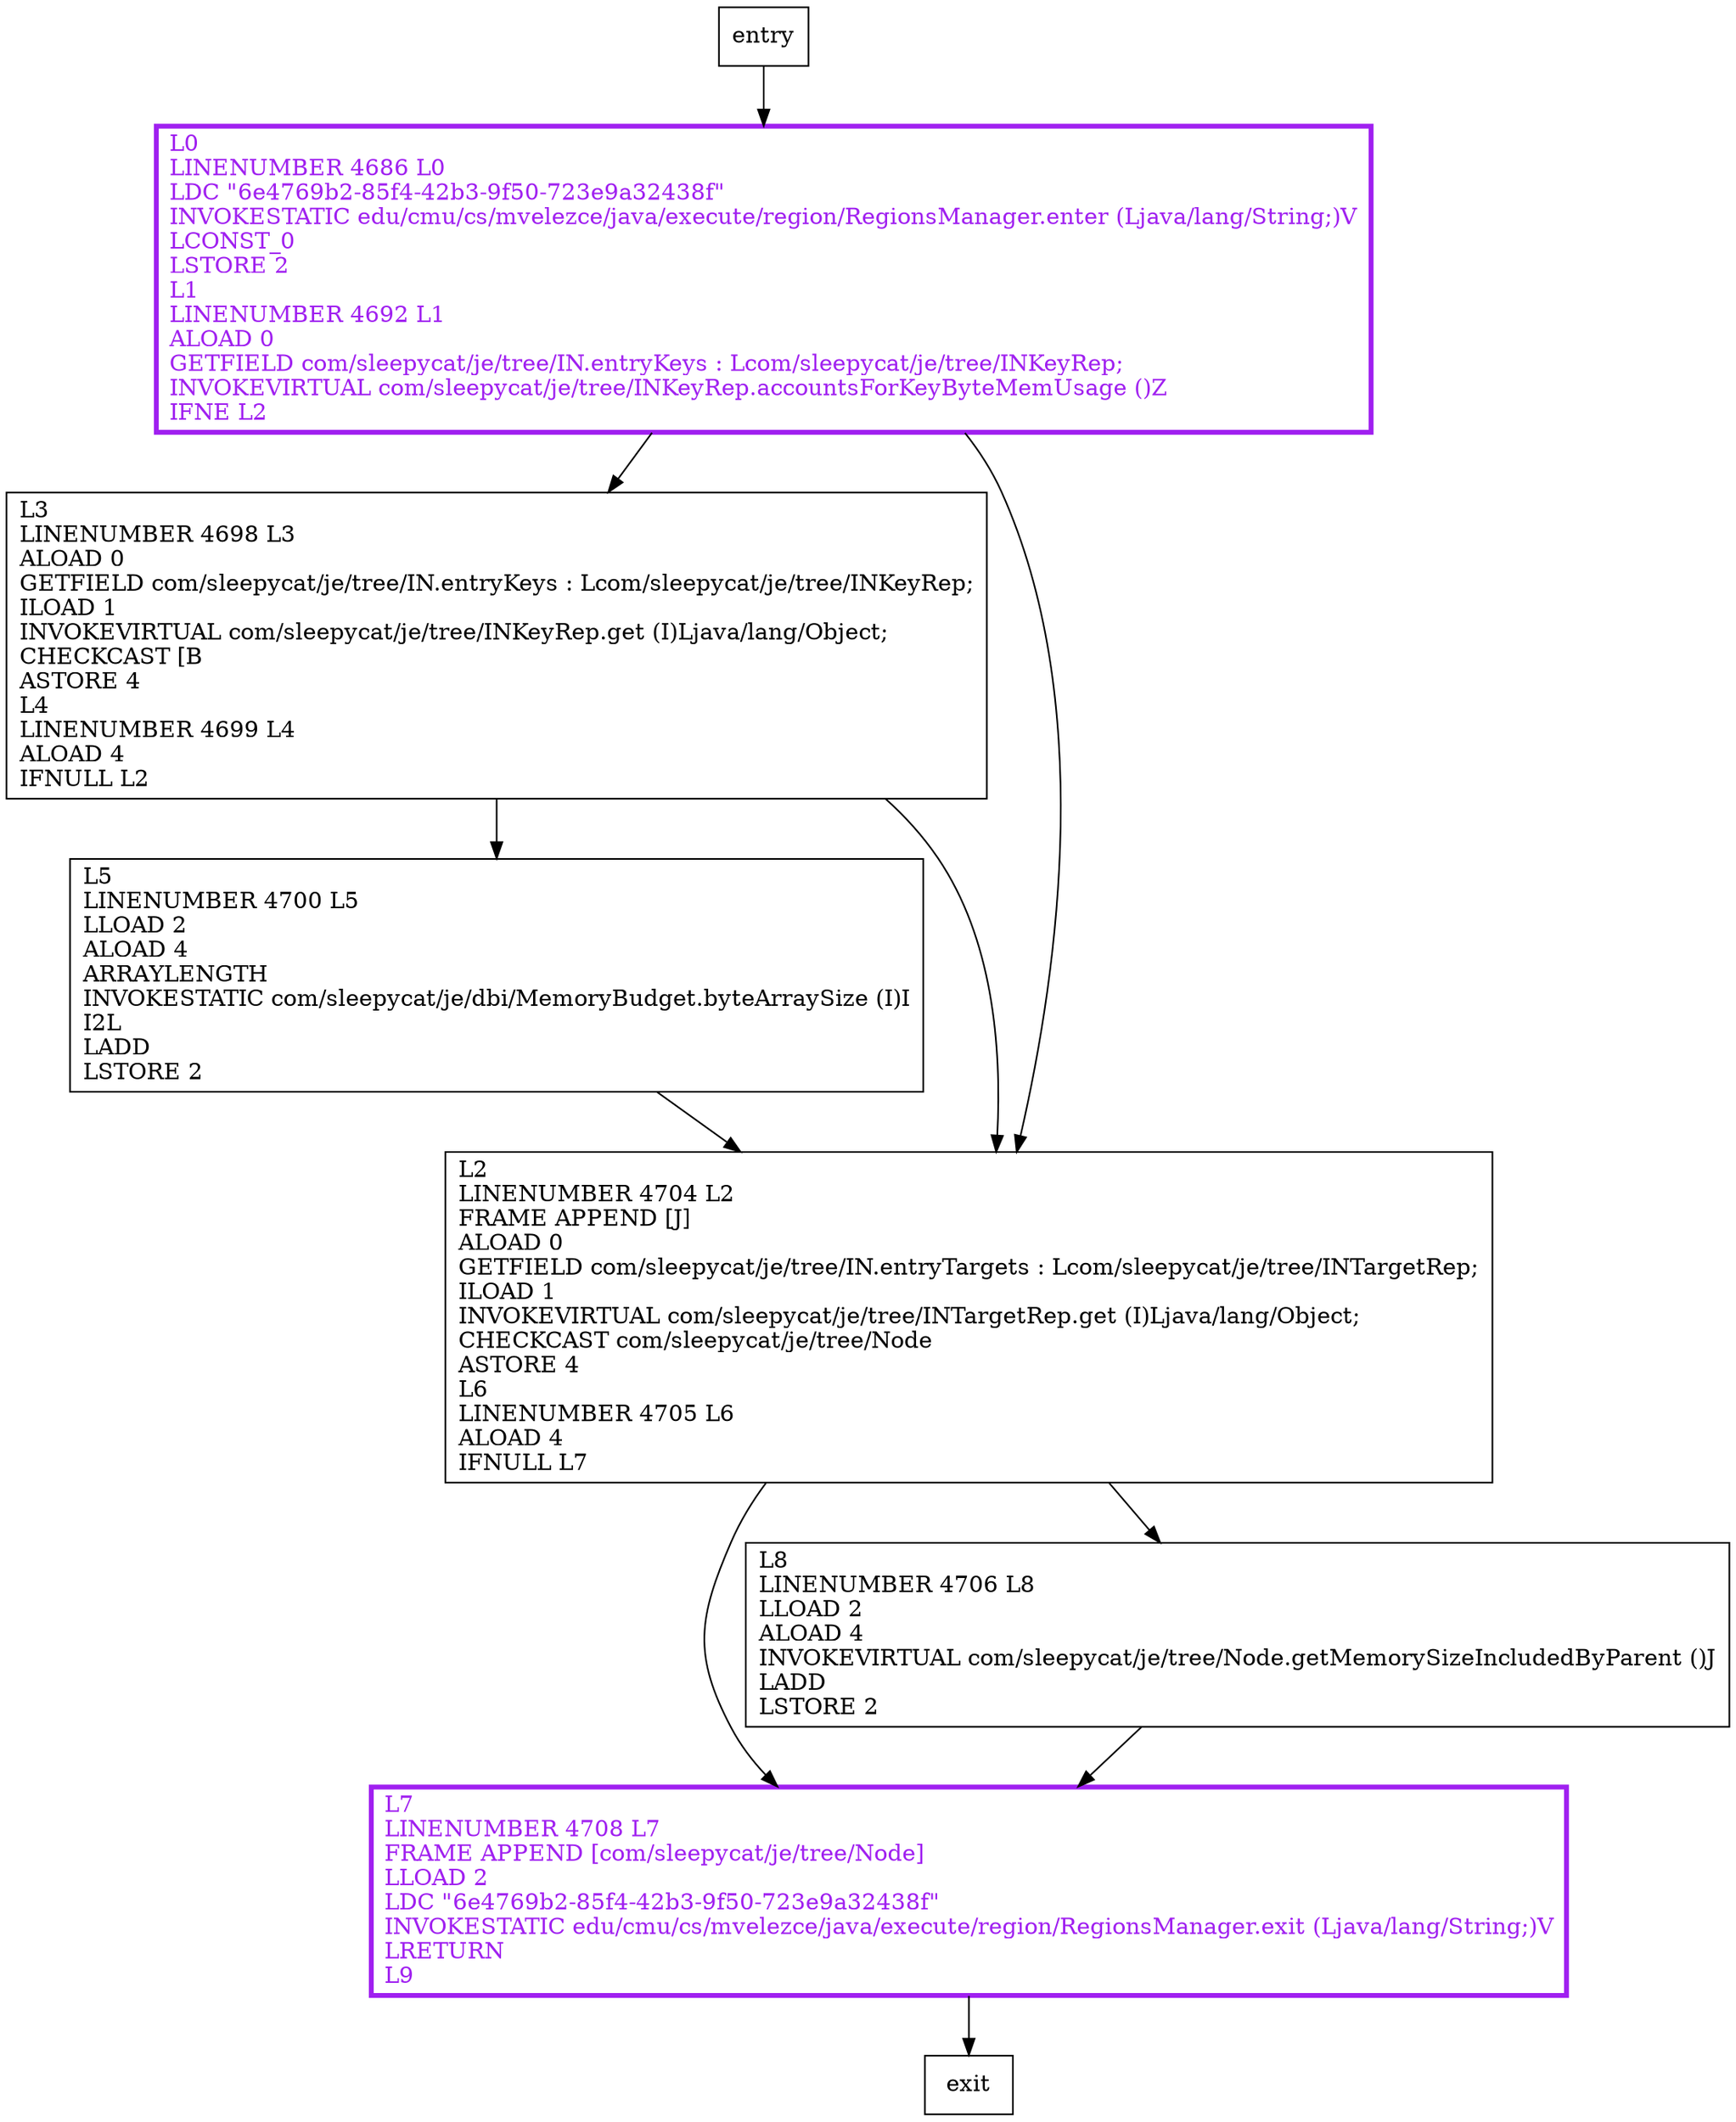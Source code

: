 digraph getEntryInMemorySize {
node [shape=record];
594117596 [label="L5\lLINENUMBER 4700 L5\lLLOAD 2\lALOAD 4\lARRAYLENGTH\lINVOKESTATIC com/sleepycat/je/dbi/MemoryBudget.byteArraySize (I)I\lI2L\lLADD\lLSTORE 2\l"];
58243808 [label="L7\lLINENUMBER 4708 L7\lFRAME APPEND [com/sleepycat/je/tree/Node]\lLLOAD 2\lLDC \"6e4769b2-85f4-42b3-9f50-723e9a32438f\"\lINVOKESTATIC edu/cmu/cs/mvelezce/java/execute/region/RegionsManager.exit (Ljava/lang/String;)V\lLRETURN\lL9\l"];
1932806022 [label="L8\lLINENUMBER 4706 L8\lLLOAD 2\lALOAD 4\lINVOKEVIRTUAL com/sleepycat/je/tree/Node.getMemorySizeIncludedByParent ()J\lLADD\lLSTORE 2\l"];
1414072245 [label="L3\lLINENUMBER 4698 L3\lALOAD 0\lGETFIELD com/sleepycat/je/tree/IN.entryKeys : Lcom/sleepycat/je/tree/INKeyRep;\lILOAD 1\lINVOKEVIRTUAL com/sleepycat/je/tree/INKeyRep.get (I)Ljava/lang/Object;\lCHECKCAST [B\lASTORE 4\lL4\lLINENUMBER 4699 L4\lALOAD 4\lIFNULL L2\l"];
1625689450 [label="L0\lLINENUMBER 4686 L0\lLDC \"6e4769b2-85f4-42b3-9f50-723e9a32438f\"\lINVOKESTATIC edu/cmu/cs/mvelezce/java/execute/region/RegionsManager.enter (Ljava/lang/String;)V\lLCONST_0\lLSTORE 2\lL1\lLINENUMBER 4692 L1\lALOAD 0\lGETFIELD com/sleepycat/je/tree/IN.entryKeys : Lcom/sleepycat/je/tree/INKeyRep;\lINVOKEVIRTUAL com/sleepycat/je/tree/INKeyRep.accountsForKeyByteMemUsage ()Z\lIFNE L2\l"];
1090926415 [label="L2\lLINENUMBER 4704 L2\lFRAME APPEND [J]\lALOAD 0\lGETFIELD com/sleepycat/je/tree/IN.entryTargets : Lcom/sleepycat/je/tree/INTargetRep;\lILOAD 1\lINVOKEVIRTUAL com/sleepycat/je/tree/INTargetRep.get (I)Ljava/lang/Object;\lCHECKCAST com/sleepycat/je/tree/Node\lASTORE 4\lL6\lLINENUMBER 4705 L6\lALOAD 4\lIFNULL L7\l"];
entry;
exit;
594117596 -> 1090926415
58243808 -> exit
entry -> 1625689450
1932806022 -> 58243808
1414072245 -> 594117596
1414072245 -> 1090926415
1625689450 -> 1414072245
1625689450 -> 1090926415
1090926415 -> 58243808
1090926415 -> 1932806022
58243808[fontcolor="purple", penwidth=3, color="purple"];
1625689450[fontcolor="purple", penwidth=3, color="purple"];
}
